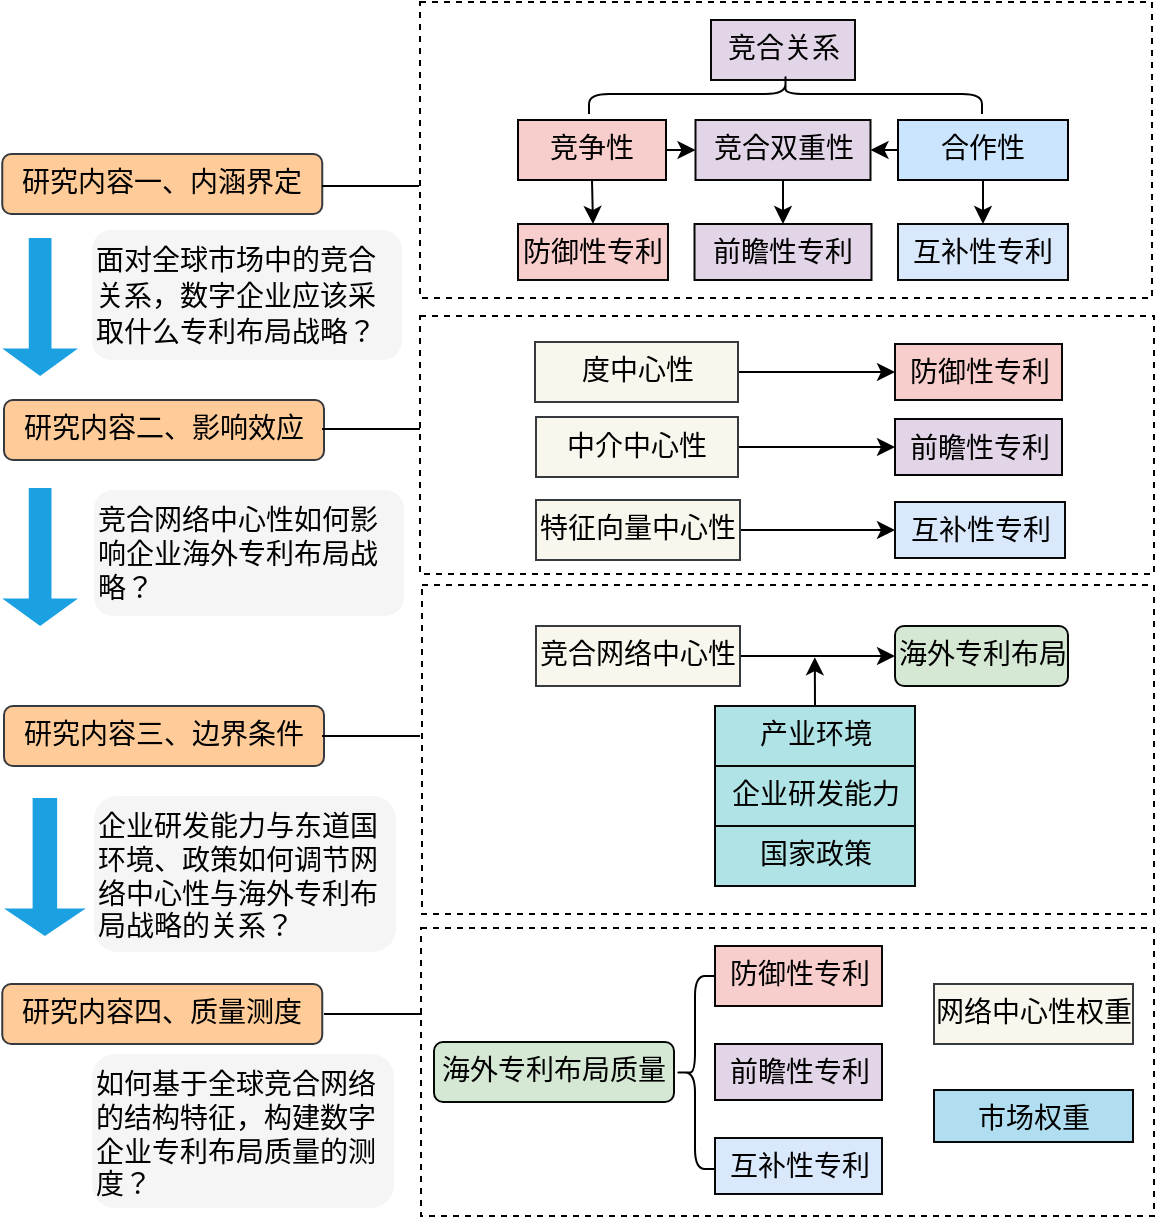 <mxfile version="26.0.14">
  <diagram name="Page-1" id="RdUHbopJ15FUdcuSnktS">
    <mxGraphModel dx="1080" dy="684" grid="0" gridSize="10" guides="1" tooltips="1" connect="1" arrows="1" fold="1" page="1" pageScale="1" pageWidth="827" pageHeight="1169" background="#ffffff" math="0" shadow="0">
      <root>
        <mxCell id="0" />
        <mxCell id="1" parent="0" />
        <mxCell id="F4VM9RLazsL0ufN1rCmm-102" value="" style="rounded=0;whiteSpace=wrap;html=1;dashed=1;fillColor=none;" parent="1" vertex="1">
          <mxGeometry x="368.5" y="638" width="366.5" height="144" as="geometry" />
        </mxCell>
        <mxCell id="F4VM9RLazsL0ufN1rCmm-81" value="" style="rounded=0;whiteSpace=wrap;html=1;dashed=1;fillColor=none;" parent="1" vertex="1">
          <mxGeometry x="368" y="175" width="366" height="148" as="geometry" />
        </mxCell>
        <mxCell id="F4VM9RLazsL0ufN1rCmm-83" value="" style="rounded=0;whiteSpace=wrap;html=1;dashed=1;fillColor=none;" parent="1" vertex="1">
          <mxGeometry x="369" y="466.5" width="366" height="164.5" as="geometry" />
        </mxCell>
        <mxCell id="F4VM9RLazsL0ufN1rCmm-82" value="" style="rounded=0;whiteSpace=wrap;html=1;dashed=1;fillColor=none;" parent="1" vertex="1">
          <mxGeometry x="368" y="332" width="367" height="129" as="geometry" />
        </mxCell>
        <mxCell id="zpjJOaSImEKCOt8uoOfP-4" style="edgeStyle=orthogonalEdgeStyle;rounded=0;orthogonalLoop=1;jettySize=auto;html=1;exitX=0.5;exitY=1;exitDx=0;exitDy=0;align=center;labelBackgroundColor=none;fontColor=default;strokeColor=none;fontFamily=KaiTi;" parent="1" edge="1">
          <mxGeometry relative="1" as="geometry">
            <mxPoint x="240" y="240" as="sourcePoint" />
            <mxPoint x="240" y="240" as="targetPoint" />
          </mxGeometry>
        </mxCell>
        <mxCell id="zpjJOaSImEKCOt8uoOfP-7" value="&lt;span style=&quot;font-size: 14px; font-style: normal; font-variant-ligatures: normal; font-variant-caps: normal; font-weight: 400; letter-spacing: normal; orphans: 2; text-indent: 0px; text-transform: none; white-space: break-spaces; widows: 2; word-spacing: 0px; -webkit-text-stroke-width: 0px; text-decoration-thickness: initial; text-decoration-style: initial; text-decoration-color: initial; float: none; display: inline !important;&quot;&gt;研究内容四、质量测度&lt;/span&gt;&lt;div&gt;&lt;font&gt;&lt;span style=&quot;font-size: 14px; white-space-collapse: break-spaces;&quot;&gt;&lt;br&gt;&lt;/span&gt;&lt;/font&gt;&lt;div&gt;&lt;font&gt;&lt;span style=&quot;font-size: 14px; white-space-collapse: break-spaces;&quot;&gt;&lt;br&gt;&lt;/span&gt;&lt;/font&gt;&lt;div&gt;&lt;span style=&quot;font-size: 14px; font-style: normal; font-variant-ligatures: normal; font-variant-caps: normal; font-weight: 400; letter-spacing: normal; orphans: 2; text-indent: 0px; text-transform: none; white-space: break-spaces; widows: 2; word-spacing: 0px; -webkit-text-stroke-width: 0px; text-decoration-thickness: initial; text-decoration-style: initial; text-decoration-color: initial; float: none; display: inline !important;&quot;&gt;&lt;br&gt;&lt;/span&gt;&lt;/div&gt;&lt;/div&gt;&lt;/div&gt;" style="text;whiteSpace=wrap;html=1;strokeColor=#36393d;align=center;labelBackgroundColor=none;fillColor=#ffcc99;fontFamily=KaiTi;rounded=1;" parent="1" vertex="1">
          <mxGeometry x="159.13" y="666" width="160" height="30" as="geometry" />
        </mxCell>
        <mxCell id="zpjJOaSImEKCOt8uoOfP-11" value="&lt;span style=&quot;font-size: 14px; white-space-collapse: break-spaces;&quot;&gt;竞合双重性&lt;/span&gt;&lt;div&gt;&lt;font&gt;&lt;span style=&quot;font-size: 14px; white-space-collapse: break-spaces;&quot;&gt;&lt;br&gt;&lt;/span&gt;&lt;/font&gt;&lt;div&gt;&lt;div&gt;&lt;div&gt;&lt;div&gt;&lt;span style=&quot;font-size: 14px; font-style: normal; font-variant-ligatures: normal; font-variant-caps: normal; font-weight: 400; letter-spacing: normal; orphans: 2; text-indent: 0px; text-transform: none; white-space: break-spaces; widows: 2; word-spacing: 0px; -webkit-text-stroke-width: 0px; text-decoration-thickness: initial; text-decoration-style: initial; text-decoration-color: initial; float: none; display: inline !important;&quot;&gt;&lt;br&gt;&lt;/span&gt;&lt;/div&gt;&lt;/div&gt;&lt;/div&gt;&lt;/div&gt;&lt;/div&gt;" style="text;whiteSpace=wrap;html=1;strokeColor=light-dark(#080808, #9577a3);align=center;fillColor=#e1d5e7;labelBackgroundColor=none;fontFamily=KaiTi;" parent="1" vertex="1">
          <mxGeometry x="505.75" y="234" width="87.5" height="30" as="geometry" />
        </mxCell>
        <mxCell id="zpjJOaSImEKCOt8uoOfP-12" value="&lt;span style=&quot;font-size: 14px; font-style: normal; font-variant-ligatures: normal; font-variant-caps: normal; font-weight: 400; letter-spacing: normal; orphans: 2; text-indent: 0px; text-transform: none; white-space: break-spaces; widows: 2; word-spacing: 0px; -webkit-text-stroke-width: 0px; text-decoration-thickness: initial; text-decoration-style: initial; text-decoration-color: initial; float: none; display: inline !important;&quot;&gt;竞争网络&lt;/span&gt;&lt;div&gt;&lt;font&gt;&lt;span style=&quot;font-size: 14px; white-space-collapse: break-spaces;&quot;&gt;&lt;br&gt;&lt;/span&gt;&lt;/font&gt;&lt;div&gt;&lt;font&gt;&lt;span style=&quot;font-size: 14px; white-space-collapse: break-spaces;&quot;&gt;&lt;br&gt;&lt;/span&gt;&lt;/font&gt;&lt;div&gt;&lt;span style=&quot;font-size: 14px; font-style: normal; font-variant-ligatures: normal; font-variant-caps: normal; font-weight: 400; letter-spacing: normal; orphans: 2; text-indent: 0px; text-transform: none; white-space: break-spaces; widows: 2; word-spacing: 0px; -webkit-text-stroke-width: 0px; text-decoration-thickness: initial; text-decoration-style: initial; text-decoration-color: initial; float: none; display: inline !important;&quot;&gt;&lt;br&gt;&lt;/span&gt;&lt;/div&gt;&lt;/div&gt;&lt;/div&gt;" style="text;whiteSpace=wrap;html=1;strokeColor=default;align=center;labelBackgroundColor=none;fillColor=#f8cecc;fontFamily=KaiTi;" parent="1" vertex="1">
          <mxGeometry x="425.5" y="345" width="60" height="30" as="geometry" />
        </mxCell>
        <mxCell id="-ynDLlyv-OSlSMBmnWBN-4" value="" style="rounded=0;orthogonalLoop=1;jettySize=auto;html=1;" edge="1" parent="1" source="zpjJOaSImEKCOt8uoOfP-13" target="-ynDLlyv-OSlSMBmnWBN-3">
          <mxGeometry relative="1" as="geometry" />
        </mxCell>
        <mxCell id="zpjJOaSImEKCOt8uoOfP-13" value="&lt;div&gt;&lt;div&gt;&lt;div&gt;&lt;span style=&quot;font-size: 14px; font-style: normal; font-variant-ligatures: normal; font-variant-caps: normal; font-weight: 400; letter-spacing: normal; orphans: 2; text-indent: 0px; text-transform: none; white-space: break-spaces; widows: 2; word-spacing: 0px; -webkit-text-stroke-width: 0px; text-decoration-thickness: initial; text-decoration-style: initial; text-decoration-color: initial; float: none; display: inline !important;&quot;&gt;中介中心性&lt;/span&gt;&lt;/div&gt;&lt;/div&gt;&lt;/div&gt;" style="text;whiteSpace=wrap;html=1;strokeColor=#36393d;align=center;labelBackgroundColor=none;fillColor=#f9f7ed;fontFamily=KaiTi;" parent="1" vertex="1">
          <mxGeometry x="426" y="382.5" width="101" height="30" as="geometry" />
        </mxCell>
        <mxCell id="-ynDLlyv-OSlSMBmnWBN-15" style="edgeStyle=orthogonalEdgeStyle;rounded=0;orthogonalLoop=1;jettySize=auto;html=1;exitX=0.5;exitY=0;exitDx=0;exitDy=0;" edge="1" parent="1" source="zpjJOaSImEKCOt8uoOfP-19">
          <mxGeometry relative="1" as="geometry">
            <mxPoint x="565.4" y="502.6" as="targetPoint" />
          </mxGeometry>
        </mxCell>
        <mxCell id="zpjJOaSImEKCOt8uoOfP-19" value="&lt;div&gt;&lt;div&gt;&lt;font&gt;&lt;span style=&quot;font-size: 14px; white-space-collapse: break-spaces;&quot;&gt;产业环境&lt;/span&gt;&lt;/font&gt;&lt;/div&gt;&lt;/div&gt;&lt;div&gt;&lt;font&gt;&lt;span style=&quot;font-size: 14px; white-space-collapse: break-spaces;&quot;&gt;&lt;br&gt;&lt;/span&gt;&lt;/font&gt;&lt;/div&gt;&lt;div&gt;&lt;span style=&quot;font-size: 14px; font-style: normal; font-variant-ligatures: normal; font-variant-caps: normal; font-weight: 400; letter-spacing: normal; orphans: 2; text-indent: 0px; text-transform: none; white-space: break-spaces; widows: 2; word-spacing: 0px; -webkit-text-stroke-width: 0px; text-decoration-thickness: initial; text-decoration-style: initial; text-decoration-color: initial; float: none; display: inline !important;&quot;&gt;&lt;br&gt;&lt;/span&gt;&lt;/div&gt;" style="text;whiteSpace=wrap;html=1;strokeColor=light-dark(#080808, #46a8af);align=center;labelBackgroundColor=none;fillColor=#b0e3e6;fontFamily=KaiTi;" parent="1" vertex="1">
          <mxGeometry x="515.5" y="527" width="100" height="30" as="geometry" />
        </mxCell>
        <mxCell id="zpjJOaSImEKCOt8uoOfP-20" value="&lt;div&gt;&lt;div&gt;&lt;font&gt;&lt;span style=&quot;font-size: 14px; white-space-collapse: break-spaces;&quot;&gt;国家政策&lt;/span&gt;&lt;/font&gt;&lt;/div&gt;&lt;/div&gt;&lt;div&gt;&lt;span style=&quot;font-size: 14px; font-style: normal; font-variant-ligatures: normal; font-variant-caps: normal; font-weight: 400; letter-spacing: normal; orphans: 2; text-indent: 0px; text-transform: none; white-space: break-spaces; widows: 2; word-spacing: 0px; -webkit-text-stroke-width: 0px; text-decoration-thickness: initial; text-decoration-style: initial; text-decoration-color: initial; float: none; display: inline !important;&quot;&gt;&lt;br&gt;&lt;/span&gt;&lt;/div&gt;" style="text;whiteSpace=wrap;html=1;strokeColor=light-dark(#080808, #46a8af);align=center;labelBackgroundColor=none;fillColor=#b0e3e6;fontFamily=KaiTi;" parent="1" vertex="1">
          <mxGeometry x="515.5" y="587" width="100" height="30" as="geometry" />
        </mxCell>
        <mxCell id="zpjJOaSImEKCOt8uoOfP-22" value="&lt;span style=&quot;font-size: 14px; font-style: normal; font-variant-ligatures: normal; font-variant-caps: normal; font-weight: 400; letter-spacing: normal; orphans: 2; text-indent: 0px; text-transform: none; white-space: break-spaces; widows: 2; word-spacing: 0px; -webkit-text-stroke-width: 0px; text-decoration-thickness: initial; text-decoration-style: initial; text-decoration-color: initial; float: none; display: inline !important;&quot;&gt;研究内容一、内涵界定&lt;/span&gt;" style="text;whiteSpace=wrap;html=1;strokeColor=#36393d;align=center;labelBackgroundColor=none;fillColor=#ffcc99;fontFamily=KaiTi;rounded=1;" parent="1" vertex="1">
          <mxGeometry x="159.13" y="251" width="160" height="30" as="geometry" />
        </mxCell>
        <mxCell id="zpjJOaSImEKCOt8uoOfP-23" style="edgeStyle=orthogonalEdgeStyle;rounded=0;orthogonalLoop=1;jettySize=auto;html=1;exitX=0.5;exitY=1;exitDx=0;exitDy=0;align=center;labelBackgroundColor=none;fontColor=default;strokeColor=none;fontFamily=KaiTi;" parent="1" source="zpjJOaSImEKCOt8uoOfP-22" target="zpjJOaSImEKCOt8uoOfP-22" edge="1">
          <mxGeometry relative="1" as="geometry" />
        </mxCell>
        <mxCell id="zpjJOaSImEKCOt8uoOfP-25" value="&lt;span style=&quot;font-size: 14px; font-style: normal; font-variant-ligatures: normal; font-variant-caps: normal; font-weight: 400; letter-spacing: normal; orphans: 2; text-indent: 0px; text-transform: none; white-space: break-spaces; widows: 2; word-spacing: 0px; -webkit-text-stroke-width: 0px; text-decoration-thickness: initial; text-decoration-style: initial; text-decoration-color: initial; float: none; display: inline !important;&quot;&gt;研究内容三、边界条件&lt;/span&gt;&lt;div&gt;&lt;font&gt;&lt;span style=&quot;font-size: 14px; white-space-collapse: break-spaces;&quot;&gt;&lt;br&gt;&lt;/span&gt;&lt;/font&gt;&lt;div&gt;&lt;span style=&quot;font-size: 14px; font-style: normal; font-variant-ligatures: normal; font-variant-caps: normal; font-weight: 400; letter-spacing: normal; orphans: 2; text-indent: 0px; text-transform: none; white-space: break-spaces; widows: 2; word-spacing: 0px; -webkit-text-stroke-width: 0px; text-decoration-thickness: initial; text-decoration-style: initial; text-decoration-color: initial; float: none; display: inline !important;&quot;&gt;&lt;br&gt;&lt;/span&gt;&lt;/div&gt;&lt;/div&gt;" style="text;whiteSpace=wrap;html=1;strokeColor=#36393d;align=center;fillColor=#ffcc99;labelBackgroundColor=none;fontFamily=KaiTi;rounded=1;" parent="1" vertex="1">
          <mxGeometry x="160" y="527" width="160" height="30" as="geometry" />
        </mxCell>
        <mxCell id="F4VM9RLazsL0ufN1rCmm-2" style="rounded=0;orthogonalLoop=1;jettySize=auto;html=1;exitX=0.5;exitY=1;exitDx=0;exitDy=0;entryX=0.5;entryY=0;entryDx=0;entryDy=0;labelBackgroundColor=none;fontColor=default;align=center;fontFamily=KaiTi;" parent="1" source="zpjJOaSImEKCOt8uoOfP-27" target="zpjJOaSImEKCOt8uoOfP-41" edge="1">
          <mxGeometry relative="1" as="geometry" />
        </mxCell>
        <mxCell id="-ynDLlyv-OSlSMBmnWBN-13" style="edgeStyle=orthogonalEdgeStyle;rounded=0;orthogonalLoop=1;jettySize=auto;html=1;exitX=1;exitY=0.5;exitDx=0;exitDy=0;entryX=0;entryY=0.5;entryDx=0;entryDy=0;" edge="1" parent="1" source="zpjJOaSImEKCOt8uoOfP-27" target="zpjJOaSImEKCOt8uoOfP-11">
          <mxGeometry relative="1" as="geometry" />
        </mxCell>
        <mxCell id="zpjJOaSImEKCOt8uoOfP-27" value="&lt;span style=&quot;font-size: 14px; font-style: normal; font-variant-ligatures: normal; font-variant-caps: normal; font-weight: 400; letter-spacing: normal; orphans: 2; text-indent: 0px; text-transform: none; white-space: break-spaces; widows: 2; word-spacing: 0px; -webkit-text-stroke-width: 0px; text-decoration-thickness: initial; text-decoration-style: initial; text-decoration-color: initial; float: none; display: inline !important;&quot;&gt;竞争性&lt;/span&gt;&lt;div&gt;&lt;font&gt;&lt;span style=&quot;font-size: 14px; white-space-collapse: break-spaces;&quot;&gt;&lt;br&gt;&lt;/span&gt;&lt;/font&gt;&lt;div&gt;&lt;span style=&quot;font-size: 14px; font-style: normal; font-variant-ligatures: normal; font-variant-caps: normal; font-weight: 400; letter-spacing: normal; orphans: 2; text-indent: 0px; text-transform: none; white-space: break-spaces; widows: 2; word-spacing: 0px; -webkit-text-stroke-width: 0px; text-decoration-thickness: initial; text-decoration-style: initial; text-decoration-color: initial; float: none; display: inline !important;&quot;&gt;&lt;br&gt;&lt;/span&gt;&lt;/div&gt;&lt;/div&gt;" style="text;whiteSpace=wrap;html=1;strokeColor=default;align=center;fillColor=#f8cecc;labelBackgroundColor=none;fontFamily=KaiTi;" parent="1" vertex="1">
          <mxGeometry x="417" y="234" width="74" height="30" as="geometry" />
        </mxCell>
        <mxCell id="F4VM9RLazsL0ufN1rCmm-3" style="edgeStyle=orthogonalEdgeStyle;rounded=0;orthogonalLoop=1;jettySize=auto;html=1;exitX=0.5;exitY=1;exitDx=0;exitDy=0;entryX=0.5;entryY=0;entryDx=0;entryDy=0;labelBackgroundColor=none;fontColor=default;align=center;fontFamily=KaiTi;" parent="1" source="zpjJOaSImEKCOt8uoOfP-28" target="zpjJOaSImEKCOt8uoOfP-42" edge="1">
          <mxGeometry relative="1" as="geometry" />
        </mxCell>
        <mxCell id="-ynDLlyv-OSlSMBmnWBN-14" style="edgeStyle=orthogonalEdgeStyle;rounded=0;orthogonalLoop=1;jettySize=auto;html=1;exitX=0;exitY=0.5;exitDx=0;exitDy=0;entryX=1;entryY=0.5;entryDx=0;entryDy=0;" edge="1" parent="1" source="zpjJOaSImEKCOt8uoOfP-28" target="zpjJOaSImEKCOt8uoOfP-11">
          <mxGeometry relative="1" as="geometry" />
        </mxCell>
        <mxCell id="zpjJOaSImEKCOt8uoOfP-28" value="&lt;span style=&quot;font-size: 14px; font-style: normal; font-variant-ligatures: normal; font-variant-caps: normal; font-weight: 400; letter-spacing: normal; orphans: 2; text-indent: 0px; text-transform: none; white-space: break-spaces; widows: 2; word-spacing: 0px; -webkit-text-stroke-width: 0px; text-decoration-thickness: initial; text-decoration-style: initial; text-decoration-color: initial; float: none; display: inline !important;&quot;&gt;合作性&lt;/span&gt;&lt;div&gt;&lt;font&gt;&lt;span style=&quot;font-size: 14px; white-space-collapse: break-spaces;&quot;&gt;&lt;br&gt;&lt;/span&gt;&lt;/font&gt;&lt;div&gt;&lt;div&gt;&lt;div&gt;&lt;span style=&quot;font-size: 14px; font-style: normal; font-variant-ligatures: normal; font-variant-caps: normal; font-weight: 400; letter-spacing: normal; orphans: 2; text-indent: 0px; text-transform: none; white-space: break-spaces; widows: 2; word-spacing: 0px; -webkit-text-stroke-width: 0px; text-decoration-thickness: initial; text-decoration-style: initial; text-decoration-color: initial; float: none; display: inline !important;&quot;&gt;&lt;br&gt;&lt;/span&gt;&lt;/div&gt;&lt;/div&gt;&lt;/div&gt;&lt;/div&gt;" style="text;whiteSpace=wrap;html=1;strokeColor=default;align=center;fillColor=#cce5ff;labelBackgroundColor=none;fontFamily=KaiTi;" parent="1" vertex="1">
          <mxGeometry x="607" y="234" width="85" height="30" as="geometry" />
        </mxCell>
        <mxCell id="F4VM9RLazsL0ufN1rCmm-4" style="rounded=0;orthogonalLoop=1;jettySize=auto;html=1;exitX=0.5;exitY=1;exitDx=0;exitDy=0;entryX=0.5;entryY=0;entryDx=0;entryDy=0;labelBackgroundColor=none;fontColor=default;align=center;fontFamily=KaiTi;" parent="1" target="zpjJOaSImEKCOt8uoOfP-43" edge="1" source="zpjJOaSImEKCOt8uoOfP-11">
          <mxGeometry relative="1" as="geometry">
            <mxPoint x="545.25" y="245" as="sourcePoint" />
          </mxGeometry>
        </mxCell>
        <mxCell id="-ynDLlyv-OSlSMBmnWBN-6" value="" style="rounded=0;orthogonalLoop=1;jettySize=auto;html=1;entryX=0;entryY=0.5;entryDx=0;entryDy=0;" edge="1" parent="1" source="zpjJOaSImEKCOt8uoOfP-30" target="-ynDLlyv-OSlSMBmnWBN-1">
          <mxGeometry relative="1" as="geometry" />
        </mxCell>
        <mxCell id="zpjJOaSImEKCOt8uoOfP-30" value="&lt;span style=&quot;font-size: 14px; white-space-collapse: break-spaces;&quot;&gt;度中心性&lt;/span&gt;" style="text;whiteSpace=wrap;html=1;strokeColor=#36393d;align=center;labelBackgroundColor=none;fillColor=#f9f7ed;fontFamily=KaiTi;" parent="1" vertex="1">
          <mxGeometry x="425.5" y="345" width="101.5" height="30" as="geometry" />
        </mxCell>
        <mxCell id="-ynDLlyv-OSlSMBmnWBN-5" value="" style="rounded=0;orthogonalLoop=1;jettySize=auto;html=1;entryX=0;entryY=0.5;entryDx=0;entryDy=0;" edge="1" parent="1" source="zpjJOaSImEKCOt8uoOfP-32" target="-ynDLlyv-OSlSMBmnWBN-2">
          <mxGeometry relative="1" as="geometry" />
        </mxCell>
        <mxCell id="zpjJOaSImEKCOt8uoOfP-32" value="&lt;div&gt;&lt;div&gt;&lt;div&gt;&lt;div&gt;&lt;span style=&quot;font-size: 14px; font-style: normal; font-variant-ligatures: normal; font-variant-caps: normal; font-weight: 400; letter-spacing: normal; orphans: 2; text-indent: 0px; text-transform: none; white-space: break-spaces; widows: 2; word-spacing: 0px; -webkit-text-stroke-width: 0px; text-decoration-thickness: initial; text-decoration-style: initial; text-decoration-color: initial; float: none; display: inline !important;&quot;&gt;特征向量中心性&lt;/span&gt;&lt;/div&gt;&lt;/div&gt;&lt;/div&gt;&lt;/div&gt;" style="text;whiteSpace=wrap;html=1;strokeColor=#36393d;align=center;labelBackgroundColor=none;fillColor=#f9f7ed;fontFamily=KaiTi;" parent="1" vertex="1">
          <mxGeometry x="426" y="424" width="102" height="30" as="geometry" />
        </mxCell>
        <mxCell id="zpjJOaSImEKCOt8uoOfP-35" value="&lt;div&gt;&lt;div&gt;&lt;span style=&quot;font-size: 14px; font-style: normal; font-variant-ligatures: normal; font-variant-caps: normal; font-weight: 400; letter-spacing: normal; orphans: 2; text-indent: 0px; text-transform: none; white-space: break-spaces; widows: 2; word-spacing: 0px; -webkit-text-stroke-width: 0px; text-decoration-thickness: initial; text-decoration-style: initial; text-decoration-color: initial; float: none; display: inline !important;&quot;&gt;企业研发能力&lt;/span&gt;&lt;span style=&quot;font-size: 0px; text-wrap-mode: nowrap;&quot;&gt;%3CmxGraphModel%3E%3Croot%3E%3CmxCell%20id%3D%220%22%2F%3E%3CmxCell%20id%3D%221%22%20parent%3D%220%22%2F%3E%3CmxCell%20id%3D%222%22%20value%3D%22%26lt%3Bspan%20style%3D%26quot%3Bcolor%3A%20rgb(3%2C%2098%2C%2095)%3B%20font-family%3A%20%26amp%3Bquot%3BDroid%20Serif%26amp%3Bquot%3B%2C%20NeverMind%2C%20sans-serif%2C%20%26amp%3Bquot%3BMicrosoft%20YaHei%26amp%3Bquot%3B%2C%20%26amp%3Bquot%3BPingFang%20SC%26amp%3Bquot%3B%2C%20%26amp%3Bquot%3BMicrosoft%20JhengHei%26amp%3Bquot%3B%2C%20%26amp%3Bquot%3BApple%20Color%20Emoji%26amp%3Bquot%3B%2C%20%26amp%3Bquot%3BSegoe%20UI%20Emoji%26amp%3Bquot%3B%2C%20%26amp%3Bquot%3BSegoe%20UI%20Symbol%26amp%3Bquot%3B%2C%20%26amp%3Bquot%3BNoto%20Color%20Emoji%26amp%3Bquot%3B%3B%20font-size%3A%2014px%3B%20font-style%3A%20normal%3B%20font-variant-ligatures%3A%20normal%3B%20font-variant-caps%3A%20normal%3B%20font-weight%3A%20400%3B%20letter-spacing%3A%20normal%3B%20orphans%3A%202%3B%20text-indent%3A%200px%3B%20text-transform%3A%20none%3B%20white-space%3A%20break-spaces%3B%20widows%3A%202%3B%20word-spacing%3A%200px%3B%20-webkit-text-stroke-width%3A%200px%3B%20background-color%3A%20rgb(255%2C%20255%2C%20255)%3B%20text-decoration-thickness%3A%20initial%3B%20text-decoration-style%3A%20initial%3B%20text-decoration-color%3A%20initial%3B%20float%3A%20none%3B%20display%3A%20inline%20!important%3B%26quot%3B%26gt%3B%E7%AB%9E%E5%90%88%E7%BD%91%E7%BB%9C%E4%BD%8D%E7%BD%AE%26lt%3B%2Fspan%26gt%3B%26lt%3Bdiv%26gt%3B%26lt%3Bfont%20color%3D%26quot%3B%2303625f%26quot%3B%20face%3D%26quot%3BDroid%20Serif%2C%20NeverMind%2C%20sans-serif%2C%20Microsoft%20YaHei%2C%20PingFang%20SC%2C%20Microsoft%20JhengHei%2C%20Apple%20Color%20Emoji%2C%20Segoe%20UI%20Emoji%2C%20Segoe%20UI%20Symbol%2C%20Noto%20Color%20Emoji%26quot%3B%26gt%3B%26lt%3Bspan%20style%3D%26quot%3Bfont-size%3A%2014px%3B%20white-space-collapse%3A%20break-spaces%3B%26quot%3B%26gt%3B%26lt%3Bbr%26gt%3B%26lt%3B%2Fspan%26gt%3B%26lt%3B%2Ffont%26gt%3B%26lt%3Bdiv%26gt%3B%26lt%3Bfont%20color%3D%26quot%3B%2303625f%26quot%3B%20face%3D%26quot%3BDroid%20Serif%2C%20NeverMind%2C%20sans-serif%2C%20Microsoft%20YaHei%2C%20PingFang%20SC%2C%20Microsoft%20JhengHei%2C%20Apple%20Color%20Emoji%2C%20Segoe%20UI%20Emoji%2C%20Segoe%20UI%20Symbol%2C%20Noto%20Color%20Emoji%26quot%3B%26gt%3B%26lt%3Bspan%20style%3D%26quot%3Bfont-size%3A%2014px%3B%20white-space-collapse%3A%20break-spaces%3B%26quot%3B%26gt%3B%26lt%3Bbr%26gt%3B%26lt%3B%2Fspan%26gt%3B%26lt%3B%2Ffont%26gt%3B%26lt%3Bdiv%26gt%3B%26lt%3Bspan%20style%3D%26quot%3Bcolor%3A%20rgb(3%2C%2098%2C%2095)%3B%20font-family%3A%20%26amp%3Bquot%3BDroid%20Serif%26amp%3Bquot%3B%2C%20NeverMind%2C%20sans-serif%2C%20%26amp%3Bquot%3BMicrosoft%20YaHei%26amp%3Bquot%3B%2C%20%26amp%3Bquot%3BPingFang%20SC%26amp%3Bquot%3B%2C%20%26amp%3Bquot%3BMicrosoft%20JhengHei%26amp%3Bquot%3B%2C%20%26amp%3Bquot%3BApple%20Color%20Emoji%26amp%3Bquot%3B%2C%20%26amp%3Bquot%3BSegoe%20UI%20Emoji%26amp%3Bquot%3B%2C%20%26amp%3Bquot%3BSegoe%20UI%20Symbol%26amp%3Bquot%3B%2C%20%26amp%3Bquot%3BNoto%20Color%20Emoji%26amp%3Bquot%3B%3B%20font-size%3A%2014px%3B%20font-style%3A%20normal%3B%20font-variant-ligatures%3A%20normal%3B%20font-variant-caps%3A%20normal%3B%20font-weight%3A%20400%3B%20letter-spacing%3A%20normal%3B%20orphans%3A%202%3B%20text-indent%3A%200px%3B%20text-transform%3A%20none%3B%20white-space%3A%20break-spaces%3B%20widows%3A%202%3B%20word-spacing%3A%200px%3B%20-webkit-text-stroke-width%3A%200px%3B%20background-color%3A%20rgb(255%2C%20255%2C%20255)%3B%20text-decoration-thickness%3A%20initial%3B%20text-decoration-style%3A%20initial%3B%20text-decoration-color%3A%20initial%3B%20float%3A%20none%3B%20display%3A%20inline%20!important%3B%26quot%3B%26gt%3B%26lt%3Bbr%26gt%3B%26lt%3B%2Fspan%26gt%3B%26lt%3B%2Fdiv%26gt%3B%26lt%3B%2Fdiv%26gt%3B%26lt%3B%2Fdiv%26gt%3B%22%20style%3D%22text%3BwhiteSpace%3Dwrap%3Bhtml%3D1%3BstrokeColor%3Ddefault%3Balign%3Dcenter%3B%22%20vertex%3D%221%22%20parent%3D%221%22%3E%3CmxGeometry%20x%3D%22390%22%20y%3D%22470%22%20width%3D%22100%22%20height%3D%2230%22%20as%3D%22geometry%22%2F%3E%3C%2FmxCell%3E%3C%2Froot%3E%3C%2FmxGraphModel%3E&lt;/span&gt;&lt;span style=&quot;font-size: 0px; text-wrap-mode: nowrap;&quot;&gt;%3CmxGraphModel%3E%3Croot%3E%3CmxCell%20id%3D%220%22%2F%3E%3CmxCell%20id%3D%221%22%20parent%3D%220%22%2F%3E%3CmxCell%20id%3D%222%22%20value%3D%22%26lt%3Bspan%20style%3D%26quot%3Bcolor%3A%20rgb(3%2C%2098%2C%2095)%3B%20font-family%3A%20%26amp%3Bquot%3BDroid%20Serif%26amp%3Bquot%3B%2C%20NeverMind%2C%20sans-serif%2C%20%26amp%3Bquot%3BMicrosoft%20YaHei%26amp%3Bquot%3B%2C%20%26amp%3Bquot%3BPingFang%20SC%26amp%3Bquot%3B%2C%20%26amp%3Bquot%3BMicrosoft%20JhengHei%26amp%3Bquot%3B%2C%20%26amp%3Bquot%3BApple%20Color%20Emoji%26amp%3Bquot%3B%2C%20%26amp%3Bquot%3BSegoe%20UI%20Emoji%26amp%3Bquot%3B%2C%20%26amp%3Bquot%3BSegoe%20UI%20Symbol%26amp%3Bquot%3B%2C%20%26amp%3Bquot%3BNoto%20Color%20Emoji%26amp%3Bquot%3B%3B%20font-size%3A%2014px%3B%20font-style%3A%20normal%3B%20font-variant-ligatures%3A%20normal%3B%20font-variant-caps%3A%20normal%3B%20font-weight%3A%20400%3B%20letter-spacing%3A%20normal%3B%20orphans%3A%202%3B%20text-indent%3A%200px%3B%20text-transform%3A%20none%3B%20white-space%3A%20break-spaces%3B%20widows%3A%202%3B%20word-spacing%3A%200px%3B%20-webkit-text-stroke-width%3A%200px%3B%20background-color%3A%20rgb(255%2C%20255%2C%20255)%3B%20text-decoration-thickness%3A%20initial%3B%20text-decoration-style%3A%20initial%3B%20text-decoration-color%3A%20initial%3B%20float%3A%20none%3B%20display%3A%20inline%20!important%3B%26quot%3B%26gt%3B%E7%AB%9E%E5%90%88%E7%BD%91%E7%BB%9C%E4%BD%8D%E7%BD%AE%26lt%3B%2Fspan%26gt%3B%26lt%3Bdiv%26gt%3B%26lt%3Bfont%20color%3D%26quot%3B%2303625f%26quot%3B%20face%3D%26quot%3BDroid%20Serif%2C%20NeverMind%2C%20sans-serif%2C%20Microsoft%20YaHei%2C%20PingFang%20SC%2C%20Microsoft%20JhengHei%2C%20Apple%20Color%20Emoji%2C%20Segoe%20UI%20Emoji%2C%20Segoe%20UI%20Symbol%2C%20Noto%20Color%20Emoji%26quot%3B%26gt%3B%26lt%3Bspan%20style%3D%26quot%3Bfont-size%3A%2014px%3B%20white-space-collapse%3A%20break-spaces%3B%26quot%3B%26gt%3B%26lt%3Bbr%26gt%3B%26lt%3B%2Fspan%26gt%3B%26lt%3B%2Ffont%26gt%3B%26lt%3Bdiv%26gt%3B%26lt%3Bfont%20color%3D%26quot%3B%2303625f%26quot%3B%20face%3D%26quot%3BDroid%20Serif%2C%20NeverMind%2C%20sans-serif%2C%20Microsoft%20YaHei%2C%20PingFang%20SC%2C%20Microsoft%20JhengHei%2C%20Apple%20Color%20Emoji%2C%20Segoe%20UI%20Emoji%2C%20Segoe%20UI%20Symbol%2C%20Noto%20Color%20Emoji%26quot%3B%26gt%3B%26lt%3Bspan%20style%3D%26quot%3Bfont-size%3A%2014px%3B%20white-space-collapse%3A%20break-spaces%3B%26quot%3B%26gt%3B%26lt%3Bbr%26gt%3B%26lt%3B%2Fspan%26gt%3B%26lt%3B%2Ffont%26gt%3B%26lt%3Bdiv%26gt%3B%26lt%3Bspan%20style%3D%26quot%3Bcolor%3A%20rgb(3%2C%2098%2C%2095)%3B%20font-family%3A%20%26amp%3Bquot%3BDroid%20Serif%26amp%3Bquot%3B%2C%20NeverMind%2C%20sans-serif%2C%20%26amp%3Bquot%3BMicrosoft%20YaHei%26amp%3Bquot%3B%2C%20%26amp%3Bquot%3BPingFang%20SC%26amp%3Bquot%3B%2C%20%26amp%3Bquot%3BMicrosoft%20JhengHei%26amp%3Bquot%3B%2C%20%26amp%3Bquot%3BApple%20Color%20Emoji%26amp%3Bquot%3B%2C%20%26amp%3Bquot%3BSegoe%20UI%20Emoji%26amp%3Bquot%3B%2C%20%26amp%3Bquot%3BSegoe%20UI%20Symbol%26amp%3Bquot%3B%2C%20%26amp%3Bquot%3BNoto%20Color%20Emoji%26amp%3Bquot%3B%3B%20font-size%3A%2014px%3B%20font-style%3A%20normal%3B%20font-variant-ligatures%3A%20normal%3B%20font-variant-caps%3A%20normal%3B%20font-weight%3A%20400%3B%20letter-spacing%3A%20normal%3B%20orphans%3A%202%3B%20text-indent%3A%200px%3B%20text-transform%3A%20none%3B%20white-space%3A%20break-spaces%3B%20widows%3A%202%3B%20word-spacing%3A%200px%3B%20-webkit-text-stroke-width%3A%200px%3B%20background-color%3A%20rgb(255%2C%20255%2C%20255)%3B%20text-decoration-thickness%3A%20initial%3B%20text-decoration-style%3A%20initial%3B%20text-decoration-color%3A%20initial%3B%20float%3A%20none%3B%20display%3A%20inline%20!important%3B%26quot%3B%26gt%3B%26lt%3Bbr%26gt%3B%26lt%3B%2Fspan%26gt%3B%26lt%3B%2Fdiv%26gt%3B%26lt%3B%2Fdiv%26gt%3B%26lt%3B%2Fdiv%26gt%3B%22%20style%3D%22text%3BwhiteSpace%3Dwrap%3Bhtml%3D1%3BstrokeColor%3Ddefault%3Balign%3Dcenter%3B%22%20vertex%3D%221%22%20parent%3D%221%22%3E%3CmxGeometry%20x%3D%22390%22%20y%3D%22470%22%20width%3D%22100%22%20height%3D%2230%22%20as%3D%22geometry%22%2F%3E%3C%2FmxCell%3E%3C%2Froot%3E%3C%2FmxGraphMode&lt;/span&gt;&lt;/div&gt;&lt;/div&gt;&lt;div&gt;&lt;span style=&quot;font-size: 14px; font-style: normal; font-variant-ligatures: normal; font-variant-caps: normal; font-weight: 400; letter-spacing: normal; orphans: 2; text-indent: 0px; text-transform: none; white-space: break-spaces; widows: 2; word-spacing: 0px; -webkit-text-stroke-width: 0px; text-decoration-thickness: initial; text-decoration-style: initial; text-decoration-color: initial; float: none; display: inline !important;&quot;&gt;&lt;br&gt;&lt;/span&gt;&lt;/div&gt;" style="text;whiteSpace=wrap;html=1;strokeColor=light-dark(#080808, #46a8af);align=center;labelBackgroundColor=none;fillColor=#b0e3e6;fontFamily=KaiTi;" parent="1" vertex="1">
          <mxGeometry x="515.5" y="557" width="100" height="30" as="geometry" />
        </mxCell>
        <mxCell id="zpjJOaSImEKCOt8uoOfP-41" value="&lt;div&gt;&lt;div&gt;&lt;span style=&quot;font-size: 14px; white-space-collapse: break-spaces;&quot;&gt;防御性专利&lt;/span&gt;&lt;/div&gt;&lt;/div&gt;" style="text;whiteSpace=wrap;html=1;strokeColor=light-dark(#080808, #5c79a3);align=center;labelBackgroundColor=none;fillColor=#f8cecc;fontFamily=KaiTi;" parent="1" vertex="1">
          <mxGeometry x="417" y="286" width="75" height="28" as="geometry" />
        </mxCell>
        <mxCell id="zpjJOaSImEKCOt8uoOfP-42" value="&lt;div&gt;&lt;div&gt;&lt;span style=&quot;font-size: 14px; white-space-collapse: break-spaces;&quot;&gt;互补性专利&lt;/span&gt;&lt;/div&gt;&lt;/div&gt;" style="text;whiteSpace=wrap;html=1;strokeColor=light-dark(#080808, #5c79a3);align=center;labelBackgroundColor=none;fillColor=#dae8fc;fontFamily=KaiTi;" parent="1" vertex="1">
          <mxGeometry x="607" y="286" width="85" height="28" as="geometry" />
        </mxCell>
        <mxCell id="zpjJOaSImEKCOt8uoOfP-43" value="&lt;span style=&quot;font-size: 14px; white-space-collapse: break-spaces;&quot;&gt;前瞻性专利&lt;/span&gt;" style="text;whiteSpace=wrap;html=1;strokeColor=light-dark(#050505, #9577a3);align=center;labelBackgroundColor=none;fillColor=#e1d5e7;fontFamily=KaiTi;" parent="1" vertex="1">
          <mxGeometry x="505.25" y="286" width="88.5" height="28" as="geometry" />
        </mxCell>
        <mxCell id="F4VM9RLazsL0ufN1rCmm-18" value="&lt;div&gt;&lt;div&gt;&lt;div&gt;&lt;div&gt;&lt;span style=&quot;font-size: 14px; font-style: normal; font-variant-ligatures: normal; font-variant-caps: normal; font-weight: 400; letter-spacing: normal; orphans: 2; text-indent: 0px; text-transform: none; white-space: break-spaces; widows: 2; word-spacing: 0px; -webkit-text-stroke-width: 0px; text-decoration-thickness: initial; text-decoration-style: initial; text-decoration-color: initial; float: none; display: inline !important;&quot;&gt;海外专利布局质量&lt;/span&gt;&lt;/div&gt;&lt;/div&gt;&lt;/div&gt;&lt;/div&gt;&lt;div&gt;&lt;span style=&quot;font-size: 14px; font-style: normal; font-variant-ligatures: normal; font-variant-caps: normal; font-weight: 400; letter-spacing: normal; orphans: 2; text-indent: 0px; text-transform: none; white-space: break-spaces; widows: 2; word-spacing: 0px; -webkit-text-stroke-width: 0px; text-decoration-thickness: initial; text-decoration-style: initial; text-decoration-color: initial; float: none; display: inline !important;&quot;&gt;&lt;br&gt;&lt;/span&gt;&lt;/div&gt;" style="text;whiteSpace=wrap;html=1;strokeColor=light-dark(#080808, #9577a3);align=center;labelBackgroundColor=none;fillColor=#d5e8d4;fontFamily=KaiTi;rounded=1;" parent="1" vertex="1">
          <mxGeometry x="375" y="695" width="120" height="30" as="geometry" />
        </mxCell>
        <mxCell id="zpjJOaSImEKCOt8uoOfP-5" value="&lt;span style=&quot;font-size: 14px; font-style: normal; font-variant-ligatures: normal; font-variant-caps: normal; font-weight: 400; letter-spacing: normal; orphans: 2; text-indent: 0px; text-transform: none; white-space: break-spaces; widows: 2; word-spacing: 0px; -webkit-text-stroke-width: 0px; text-decoration-thickness: initial; text-decoration-style: initial; text-decoration-color: initial; float: none; display: inline !important;&quot;&gt;研究内容二、影响效应&lt;/span&gt;&lt;div&gt;&lt;span style=&quot;font-size: 14px; font-style: normal; font-variant-ligatures: normal; font-variant-caps: normal; font-weight: 400; letter-spacing: normal; orphans: 2; text-indent: 0px; text-transform: none; white-space: break-spaces; widows: 2; word-spacing: 0px; -webkit-text-stroke-width: 0px; text-decoration-thickness: initial; text-decoration-style: initial; text-decoration-color: initial; float: none; display: inline !important;&quot;&gt;&lt;br&gt;&lt;/span&gt;&lt;/div&gt;" style="text;whiteSpace=wrap;html=1;strokeColor=#36393d;align=center;fillColor=#ffcc99;labelBackgroundColor=none;fontFamily=KaiTi;rounded=1;" parent="1" vertex="1">
          <mxGeometry x="160" y="374" width="160" height="30" as="geometry" />
        </mxCell>
        <mxCell id="F4VM9RLazsL0ufN1rCmm-57" value="" style="shape=singleArrow;direction=south;whiteSpace=wrap;html=1;labelBackgroundColor=none;fillColor=#1ba1e2;strokeColor=none;fontFamily=KaiTi;fontColor=#ffffff;" parent="1" vertex="1">
          <mxGeometry x="159.13" y="293" width="37.87" height="69" as="geometry" />
        </mxCell>
        <mxCell id="F4VM9RLazsL0ufN1rCmm-73" value="" style="endArrow=none;html=1;rounded=0;exitX=-0.004;exitY=0.282;exitDx=0;exitDy=0;exitPerimeter=0;" parent="1" edge="1">
          <mxGeometry width="50" height="50" relative="1" as="geometry">
            <mxPoint x="367.496" y="267.044" as="sourcePoint" />
            <mxPoint x="318.96" y="267" as="targetPoint" />
          </mxGeometry>
        </mxCell>
        <mxCell id="F4VM9RLazsL0ufN1rCmm-78" value="" style="endArrow=none;html=1;rounded=0;exitX=-0.004;exitY=0.282;exitDx=0;exitDy=0;exitPerimeter=0;" parent="1" edge="1">
          <mxGeometry width="50" height="50" relative="1" as="geometry">
            <mxPoint x="368" y="388.47" as="sourcePoint" />
            <mxPoint x="319" y="388.47" as="targetPoint" />
          </mxGeometry>
        </mxCell>
        <mxCell id="F4VM9RLazsL0ufN1rCmm-79" value="" style="endArrow=none;html=1;rounded=0;exitX=-0.004;exitY=0.282;exitDx=0;exitDy=0;exitPerimeter=0;" parent="1" edge="1">
          <mxGeometry width="50" height="50" relative="1" as="geometry">
            <mxPoint x="368" y="542" as="sourcePoint" />
            <mxPoint x="319" y="542" as="targetPoint" />
          </mxGeometry>
        </mxCell>
        <mxCell id="F4VM9RLazsL0ufN1rCmm-80" value="" style="endArrow=none;html=1;rounded=0;exitX=-0.004;exitY=0.282;exitDx=0;exitDy=0;exitPerimeter=0;" parent="1" edge="1">
          <mxGeometry width="50" height="50" relative="1" as="geometry">
            <mxPoint x="369" y="681" as="sourcePoint" />
            <mxPoint x="320" y="681" as="targetPoint" />
          </mxGeometry>
        </mxCell>
        <mxCell id="F4VM9RLazsL0ufN1rCmm-97" value="&lt;span style=&quot;color: rgb(0, 0, 0); font-size: 14px; font-style: normal; font-variant-ligatures: normal; font-variant-caps: normal; font-weight: 400; letter-spacing: normal; orphans: 2; text-align: left; text-indent: 0px; text-transform: none; white-space: break-spaces; widows: 2; word-spacing: 0px; -webkit-text-stroke-width: 0px; text-decoration-thickness: initial; text-decoration-style: initial; text-decoration-color: initial; float: none; display: inline !important;&quot;&gt;&lt;font face=&quot;KaiTi&quot;&gt;面对全球市场中的竞合关系，数字企业应该采取什么专利布局战略？&lt;/font&gt;&lt;/span&gt;" style="text;whiteSpace=wrap;html=1;fillColor=#f5f5f5;fontColor=#333333;strokeColor=none;labelBackgroundColor=none;rounded=1;" parent="1" vertex="1">
          <mxGeometry x="204" y="289" width="155" height="65" as="geometry" />
        </mxCell>
        <mxCell id="F4VM9RLazsL0ufN1rCmm-98" value="" style="shape=singleArrow;direction=south;whiteSpace=wrap;html=1;labelBackgroundColor=none;fillColor=#1ba1e2;strokeColor=none;fontFamily=KaiTi;fontColor=#ffffff;" parent="1" vertex="1">
          <mxGeometry x="159.13" y="418" width="37.87" height="69" as="geometry" />
        </mxCell>
        <mxCell id="F4VM9RLazsL0ufN1rCmm-99" value="" style="shape=singleArrow;direction=south;whiteSpace=wrap;html=1;labelBackgroundColor=none;fillColor=#1ba1e2;strokeColor=none;fontFamily=KaiTi;fontColor=#ffffff;" parent="1" vertex="1">
          <mxGeometry x="160" y="573" width="40.87" height="69" as="geometry" />
        </mxCell>
        <mxCell id="F4VM9RLazsL0ufN1rCmm-100" value="&lt;font face=&quot;KaiTi, Droid Serif, NeverMind, sans-serif, Microsoft YaHei, PingFang SC, Microsoft JhengHei, Apple Color Emoji, Segoe UI Emoji, Segoe UI Symbol, Noto Color Emoji&quot; color=&quot;#000000&quot;&gt;&lt;span style=&quot;font-size: 14px; white-space-collapse: break-spaces;&quot;&gt;竞合网络中心性如何影响企业海外专利布局战略？&lt;/span&gt;&lt;/font&gt;" style="text;whiteSpace=wrap;html=1;fillColor=#f5f5f5;fontColor=#333333;strokeColor=none;labelBackgroundColor=none;rounded=1;" parent="1" vertex="1">
          <mxGeometry x="205" y="419" width="155" height="63" as="geometry" />
        </mxCell>
        <mxCell id="F4VM9RLazsL0ufN1rCmm-101" value="&lt;span style=&quot;font-family: KaiTi, &amp;quot;Droid Serif&amp;quot;, NeverMind, sans-serif, &amp;quot;Microsoft YaHei&amp;quot;, &amp;quot;PingFang SC&amp;quot;, &amp;quot;Microsoft JhengHei&amp;quot;, &amp;quot;Apple Color Emoji&amp;quot;, &amp;quot;Segoe UI Emoji&amp;quot;, &amp;quot;Segoe UI Symbol&amp;quot;, &amp;quot;Noto Color Emoji&amp;quot;; font-size: 14px; white-space-collapse: break-spaces;&quot;&gt;如何基于全球竞合网络的结构特征，构建数字企业专利布局质量的测度？&lt;/span&gt;" style="text;whiteSpace=wrap;html=1;fillColor=#f5f5f5;fontColor=default;strokeColor=none;labelBackgroundColor=none;rounded=1;" parent="1" vertex="1">
          <mxGeometry x="204" y="701" width="151" height="77" as="geometry" />
        </mxCell>
        <mxCell id="F4VM9RLazsL0ufN1rCmm-104" value="&lt;span style=&quot;font-family: KaiTi, &amp;quot;Droid Serif&amp;quot;, NeverMind, sans-serif, &amp;quot;Microsoft YaHei&amp;quot;, &amp;quot;PingFang SC&amp;quot;, &amp;quot;Microsoft JhengHei&amp;quot;, &amp;quot;Apple Color Emoji&amp;quot;, &amp;quot;Segoe UI Emoji&amp;quot;, &amp;quot;Segoe UI Symbol&amp;quot;, &amp;quot;Noto Color Emoji&amp;quot;; white-space-collapse: break-spaces;&quot;&gt;&lt;font style=&quot;font-size: 14px;&quot;&gt;企业研发能力与东道国环境、政策如何调节网络中心性与海外专利布局战略的关系？&lt;/font&gt;&lt;/span&gt;" style="text;whiteSpace=wrap;html=1;fillColor=#f5f5f5;fontColor=default;strokeColor=none;labelBackgroundColor=none;rounded=1;" parent="1" vertex="1">
          <mxGeometry x="205" y="572" width="151" height="78" as="geometry" />
        </mxCell>
        <mxCell id="-ynDLlyv-OSlSMBmnWBN-1" value="&lt;div&gt;&lt;div&gt;&lt;span style=&quot;font-size: 14px; white-space-collapse: break-spaces;&quot;&gt;防御性专利&lt;/span&gt;&lt;/div&gt;&lt;/div&gt;" style="text;whiteSpace=wrap;html=1;strokeColor=light-dark(#080808, #5c79a3);align=center;labelBackgroundColor=none;fillColor=#f8cecc;fontFamily=KaiTi;" vertex="1" parent="1">
          <mxGeometry x="605.5" y="346" width="83.5" height="28" as="geometry" />
        </mxCell>
        <mxCell id="-ynDLlyv-OSlSMBmnWBN-2" value="&lt;div&gt;&lt;div&gt;&lt;span style=&quot;font-size: 14px; white-space-collapse: break-spaces;&quot;&gt;互补性专利&lt;/span&gt;&lt;/div&gt;&lt;/div&gt;" style="text;whiteSpace=wrap;html=1;strokeColor=light-dark(#080808, #5c79a3);align=center;labelBackgroundColor=none;fillColor=#dae8fc;fontFamily=KaiTi;" vertex="1" parent="1">
          <mxGeometry x="605.5" y="425" width="85" height="28" as="geometry" />
        </mxCell>
        <mxCell id="-ynDLlyv-OSlSMBmnWBN-3" value="&lt;span style=&quot;font-size: 14px; white-space-collapse: break-spaces;&quot;&gt;前瞻性专利&lt;/span&gt;" style="text;whiteSpace=wrap;html=1;strokeColor=light-dark(#050505, #9577a3);align=center;labelBackgroundColor=none;fillColor=#e1d5e7;fontFamily=KaiTi;" vertex="1" parent="1">
          <mxGeometry x="605.5" y="383.5" width="83.5" height="28" as="geometry" />
        </mxCell>
        <mxCell id="-ynDLlyv-OSlSMBmnWBN-9" style="rounded=0;orthogonalLoop=1;jettySize=auto;html=1;exitX=1;exitY=0.5;exitDx=0;exitDy=0;entryX=0;entryY=0.5;entryDx=0;entryDy=0;" edge="1" parent="1" source="-ynDLlyv-OSlSMBmnWBN-7" target="-ynDLlyv-OSlSMBmnWBN-8">
          <mxGeometry relative="1" as="geometry" />
        </mxCell>
        <mxCell id="-ynDLlyv-OSlSMBmnWBN-7" value="&lt;div&gt;&lt;div&gt;&lt;div&gt;&lt;div&gt;&lt;span style=&quot;font-size: 14px; font-style: normal; font-variant-ligatures: normal; font-variant-caps: normal; font-weight: 400; letter-spacing: normal; orphans: 2; text-indent: 0px; text-transform: none; white-space: break-spaces; widows: 2; word-spacing: 0px; -webkit-text-stroke-width: 0px; text-decoration-thickness: initial; text-decoration-style: initial; text-decoration-color: initial; float: none; display: inline !important;&quot;&gt;竞合网络中心性&lt;/span&gt;&lt;/div&gt;&lt;/div&gt;&lt;/div&gt;&lt;/div&gt;" style="text;whiteSpace=wrap;html=1;strokeColor=#36393d;align=center;labelBackgroundColor=none;fillColor=#f9f7ed;fontFamily=KaiTi;" vertex="1" parent="1">
          <mxGeometry x="426" y="487" width="102" height="30" as="geometry" />
        </mxCell>
        <mxCell id="-ynDLlyv-OSlSMBmnWBN-8" value="&lt;div&gt;&lt;div&gt;&lt;div&gt;&lt;div&gt;&lt;span style=&quot;font-size: 14px; font-style: normal; font-variant-ligatures: normal; font-variant-caps: normal; font-weight: 400; letter-spacing: normal; orphans: 2; text-indent: 0px; text-transform: none; white-space: break-spaces; widows: 2; word-spacing: 0px; -webkit-text-stroke-width: 0px; text-decoration-thickness: initial; text-decoration-style: initial; text-decoration-color: initial; float: none; display: inline !important;&quot;&gt;海外专利布局&lt;/span&gt;&lt;/div&gt;&lt;/div&gt;&lt;/div&gt;&lt;/div&gt;&lt;div&gt;&lt;span style=&quot;font-size: 14px; font-style: normal; font-variant-ligatures: normal; font-variant-caps: normal; font-weight: 400; letter-spacing: normal; orphans: 2; text-indent: 0px; text-transform: none; white-space: break-spaces; widows: 2; word-spacing: 0px; -webkit-text-stroke-width: 0px; text-decoration-thickness: initial; text-decoration-style: initial; text-decoration-color: initial; float: none; display: inline !important;&quot;&gt;&lt;br&gt;&lt;/span&gt;&lt;/div&gt;" style="text;whiteSpace=wrap;html=1;strokeColor=light-dark(#080808, #9577a3);align=center;labelBackgroundColor=none;fillColor=#d5e8d4;fontFamily=KaiTi;rounded=1;" vertex="1" parent="1">
          <mxGeometry x="605.5" y="487" width="86.5" height="30" as="geometry" />
        </mxCell>
        <mxCell id="-ynDLlyv-OSlSMBmnWBN-10" value="&lt;span style=&quot;font-size: 14px; white-space-collapse: break-spaces;&quot;&gt;竞合关系&lt;/span&gt;&lt;div&gt;&lt;font&gt;&lt;span style=&quot;font-size: 14px; white-space-collapse: break-spaces;&quot;&gt;&lt;br&gt;&lt;/span&gt;&lt;/font&gt;&lt;div&gt;&lt;div&gt;&lt;div&gt;&lt;div&gt;&lt;span style=&quot;font-size: 14px; font-style: normal; font-variant-ligatures: normal; font-variant-caps: normal; font-weight: 400; letter-spacing: normal; orphans: 2; text-indent: 0px; text-transform: none; white-space: break-spaces; widows: 2; word-spacing: 0px; -webkit-text-stroke-width: 0px; text-decoration-thickness: initial; text-decoration-style: initial; text-decoration-color: initial; float: none; display: inline !important;&quot;&gt;&lt;br&gt;&lt;/span&gt;&lt;/div&gt;&lt;/div&gt;&lt;/div&gt;&lt;/div&gt;&lt;/div&gt;" style="text;whiteSpace=wrap;html=1;strokeColor=light-dark(#080808, #9577a3);align=center;fillColor=#e1d5e7;labelBackgroundColor=none;fontFamily=KaiTi;" vertex="1" parent="1">
          <mxGeometry x="513.5" y="184" width="72" height="30" as="geometry" />
        </mxCell>
        <mxCell id="-ynDLlyv-OSlSMBmnWBN-12" value="" style="shape=curlyBracket;whiteSpace=wrap;html=1;rounded=1;flipH=1;labelPosition=right;verticalLabelPosition=middle;align=left;verticalAlign=middle;rotation=-90;" vertex="1" parent="1">
          <mxGeometry x="540.75" y="122.75" width="20" height="196.5" as="geometry" />
        </mxCell>
        <mxCell id="-ynDLlyv-OSlSMBmnWBN-16" value="&lt;div&gt;&lt;div&gt;&lt;div&gt;&lt;div&gt;&lt;span style=&quot;font-size: 14px; font-style: normal; font-variant-ligatures: normal; font-variant-caps: normal; font-weight: 400; letter-spacing: normal; orphans: 2; text-indent: 0px; text-transform: none; white-space: break-spaces; widows: 2; word-spacing: 0px; -webkit-text-stroke-width: 0px; text-decoration-thickness: initial; text-decoration-style: initial; text-decoration-color: initial; float: none; display: inline !important;&quot;&gt;网络中心性权重&lt;/span&gt;&lt;/div&gt;&lt;/div&gt;&lt;/div&gt;&lt;/div&gt;" style="text;whiteSpace=wrap;html=1;strokeColor=#36393d;align=center;labelBackgroundColor=none;fillColor=#f9f7ed;fontFamily=KaiTi;" vertex="1" parent="1">
          <mxGeometry x="625" y="666" width="99.5" height="30" as="geometry" />
        </mxCell>
        <mxCell id="-ynDLlyv-OSlSMBmnWBN-17" value="&lt;span style=&quot;font-size: 14px; white-space-collapse: break-spaces;&quot;&gt;市场权重&lt;/span&gt;" style="text;whiteSpace=wrap;html=1;strokeColor=light-dark(#080808, #54a9ce);align=center;labelBackgroundColor=none;fillColor=#b1ddf0;fontFamily=KaiTi;" vertex="1" parent="1">
          <mxGeometry x="625" y="719" width="99.5" height="26" as="geometry" />
        </mxCell>
        <mxCell id="-ynDLlyv-OSlSMBmnWBN-18" value="&lt;div&gt;&lt;div&gt;&lt;span style=&quot;font-size: 14px; white-space-collapse: break-spaces;&quot;&gt;防御性专利&lt;/span&gt;&lt;/div&gt;&lt;/div&gt;" style="text;whiteSpace=wrap;html=1;strokeColor=light-dark(#080808, #5c79a3);align=center;labelBackgroundColor=none;fillColor=#f8cecc;fontFamily=KaiTi;" vertex="1" parent="1">
          <mxGeometry x="515.5" y="647" width="83.5" height="30" as="geometry" />
        </mxCell>
        <mxCell id="-ynDLlyv-OSlSMBmnWBN-19" value="&lt;div&gt;&lt;div&gt;&lt;span style=&quot;font-size: 14px; white-space-collapse: break-spaces;&quot;&gt;互补性专利&lt;/span&gt;&lt;/div&gt;&lt;/div&gt;" style="text;whiteSpace=wrap;html=1;strokeColor=light-dark(#080808, #5c79a3);align=center;labelBackgroundColor=none;fillColor=#dae8fc;fontFamily=KaiTi;" vertex="1" parent="1">
          <mxGeometry x="515.5" y="743" width="83.5" height="28" as="geometry" />
        </mxCell>
        <mxCell id="-ynDLlyv-OSlSMBmnWBN-20" value="&lt;span style=&quot;font-size: 14px; white-space-collapse: break-spaces;&quot;&gt;前瞻性专利&lt;/span&gt;" style="text;whiteSpace=wrap;html=1;strokeColor=light-dark(#050505, #9577a3);align=center;labelBackgroundColor=none;fillColor=#e1d5e7;fontFamily=KaiTi;" vertex="1" parent="1">
          <mxGeometry x="515.5" y="696" width="83.5" height="28" as="geometry" />
        </mxCell>
        <mxCell id="-ynDLlyv-OSlSMBmnWBN-31" value="" style="shape=curlyBracket;whiteSpace=wrap;html=1;rounded=1;flipH=1;labelPosition=right;verticalLabelPosition=middle;align=left;verticalAlign=middle;rotation=-180;" vertex="1" parent="1">
          <mxGeometry x="495.5" y="662" width="20" height="96.5" as="geometry" />
        </mxCell>
      </root>
    </mxGraphModel>
  </diagram>
</mxfile>
